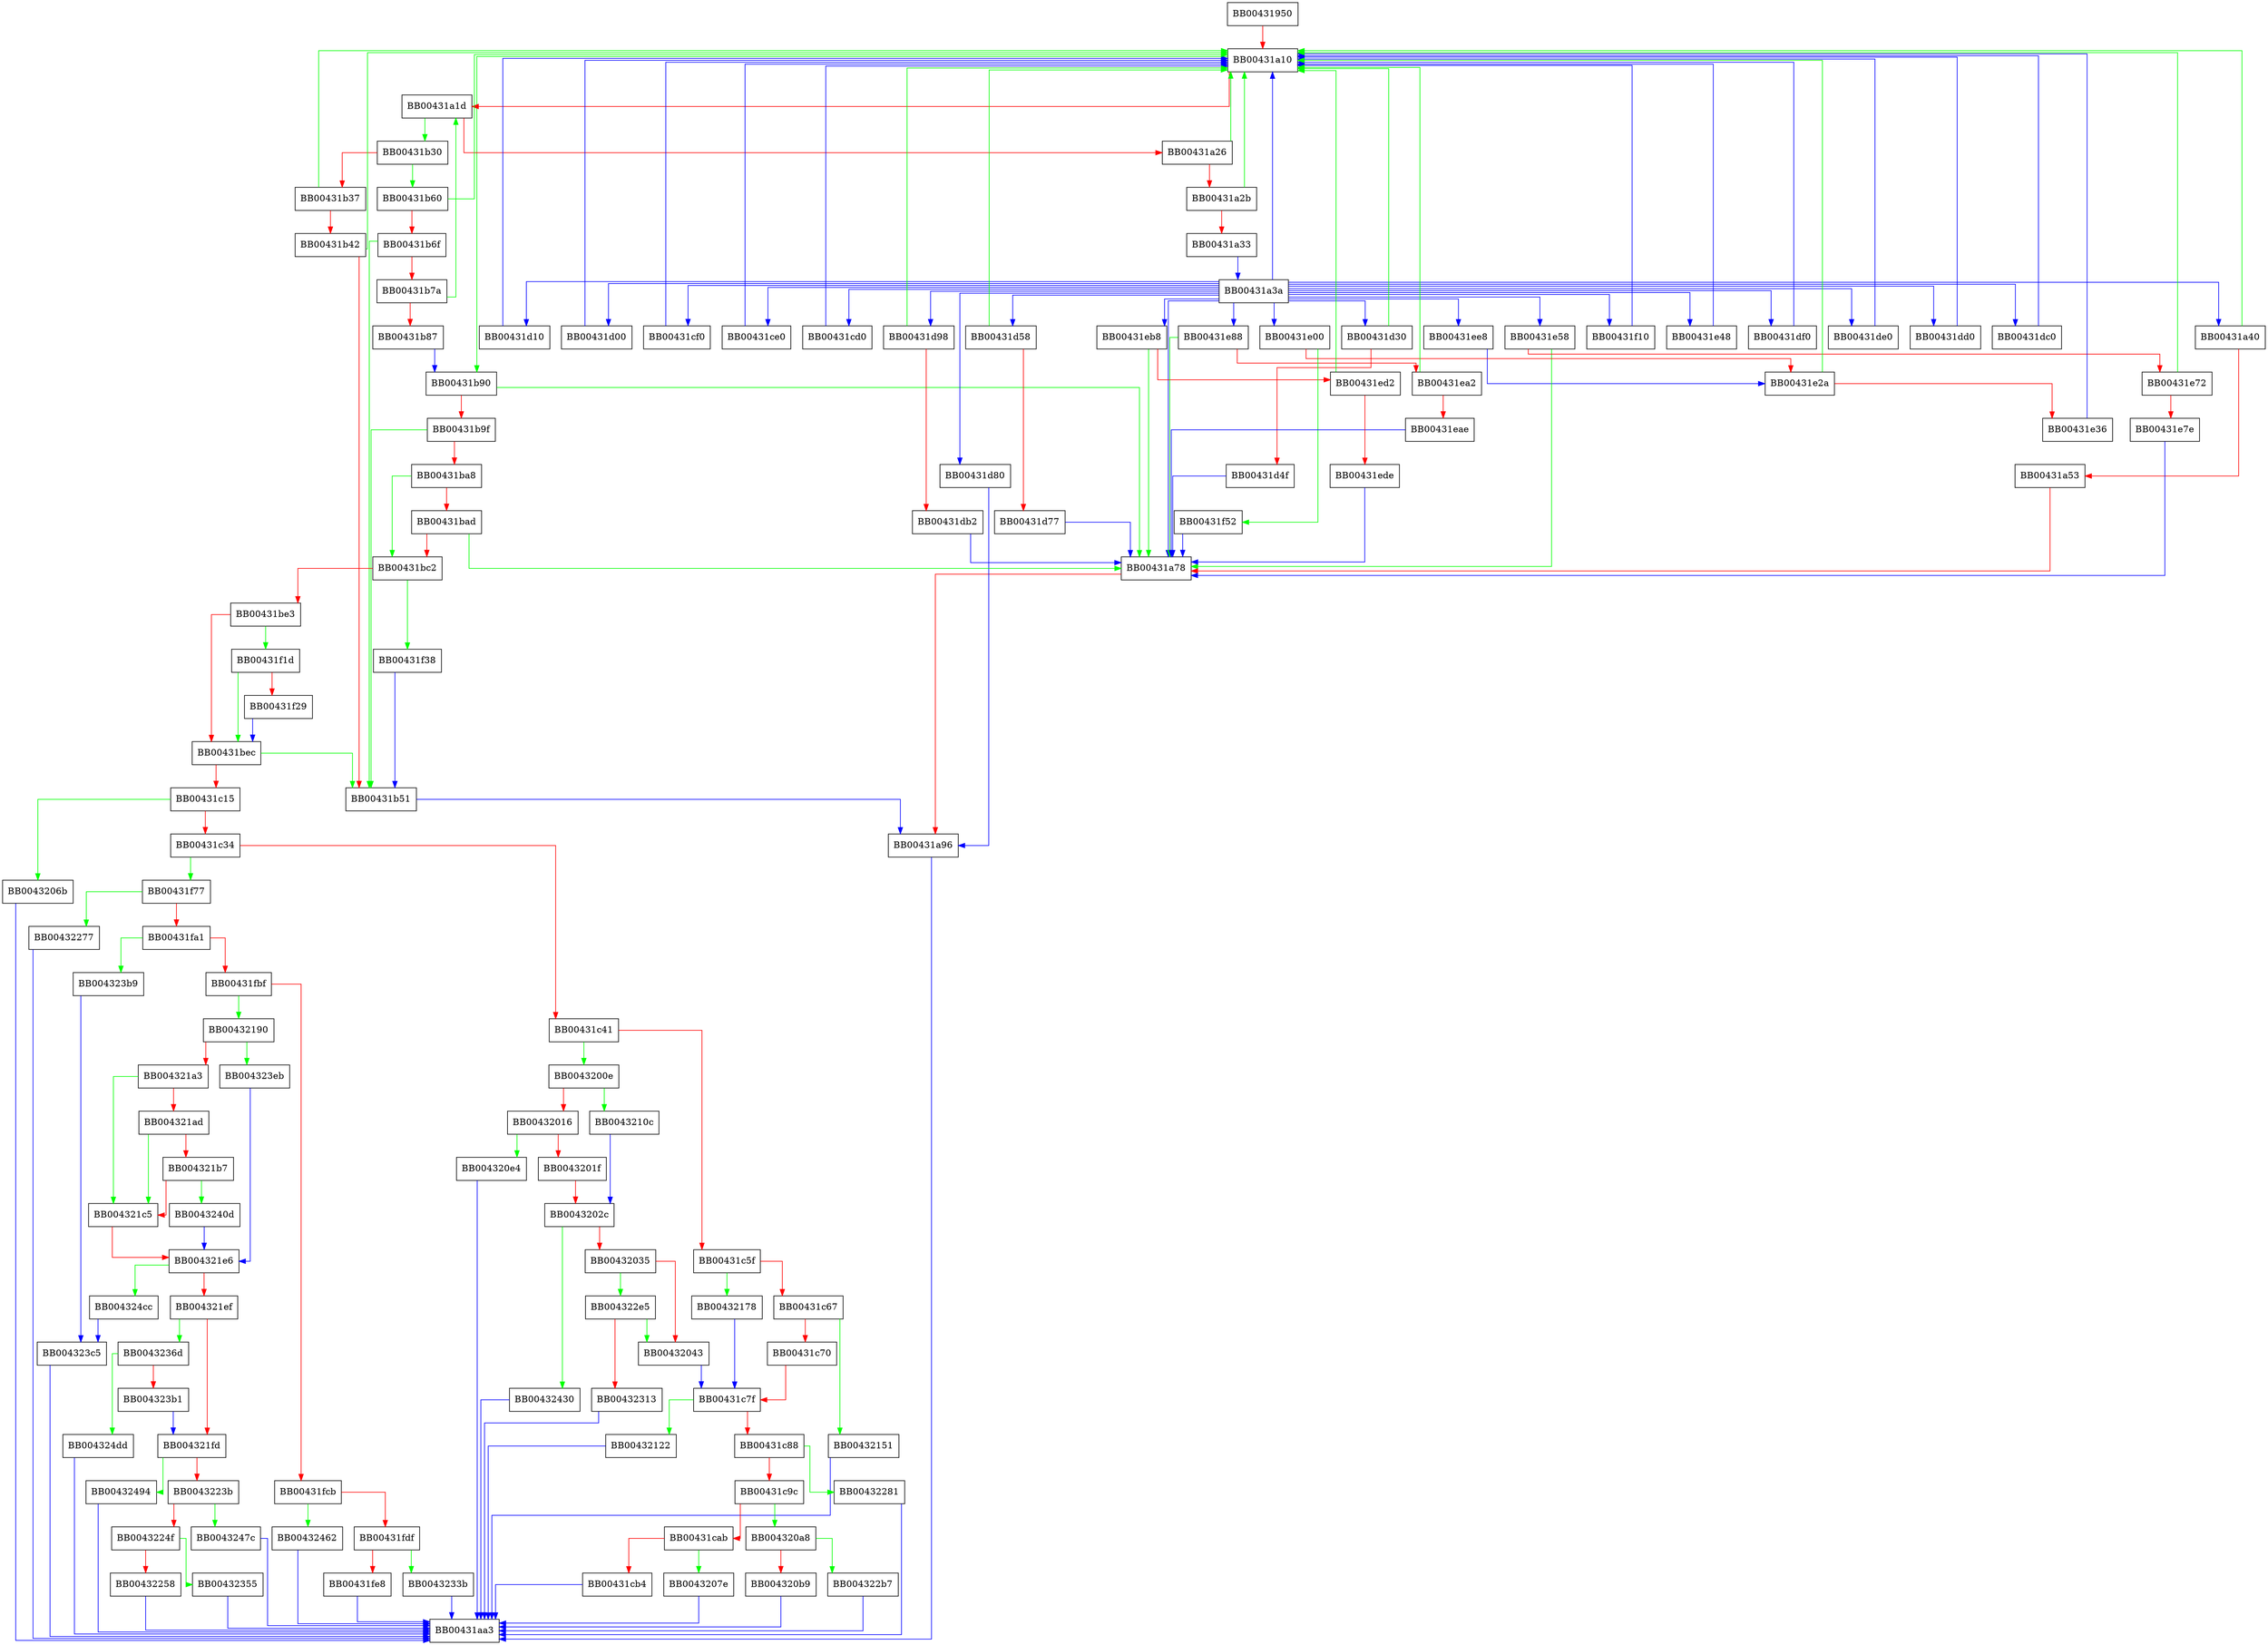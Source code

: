 digraph pkcs8_main {
  node [shape="box"];
  graph [splines=ortho];
  BB00431950 -> BB00431a10 [color="red"];
  BB00431a10 -> BB00431b90 [color="green"];
  BB00431a10 -> BB00431a1d [color="red"];
  BB00431a1d -> BB00431b30 [color="green"];
  BB00431a1d -> BB00431a26 [color="red"];
  BB00431a26 -> BB00431a10 [color="green"];
  BB00431a26 -> BB00431a2b [color="red"];
  BB00431a2b -> BB00431a10 [color="green"];
  BB00431a2b -> BB00431a33 [color="red"];
  BB00431a33 -> BB00431a3a [color="blue"];
  BB00431a3a -> BB00431a78 [color="blue"];
  BB00431a3a -> BB00431a10 [color="blue"];
  BB00431a3a -> BB00431d80 [color="blue"];
  BB00431a3a -> BB00431d58 [color="blue"];
  BB00431a3a -> BB00431d30 [color="blue"];
  BB00431a3a -> BB00431d10 [color="blue"];
  BB00431a3a -> BB00431d00 [color="blue"];
  BB00431a3a -> BB00431cf0 [color="blue"];
  BB00431a3a -> BB00431ce0 [color="blue"];
  BB00431a3a -> BB00431cd0 [color="blue"];
  BB00431a3a -> BB00431f10 [color="blue"];
  BB00431a3a -> BB00431ee8 [color="blue"];
  BB00431a3a -> BB00431eb8 [color="blue"];
  BB00431a3a -> BB00431e88 [color="blue"];
  BB00431a3a -> BB00431e58 [color="blue"];
  BB00431a3a -> BB00431e48 [color="blue"];
  BB00431a3a -> BB00431a40 [color="blue"];
  BB00431a3a -> BB00431e00 [color="blue"];
  BB00431a3a -> BB00431df0 [color="blue"];
  BB00431a3a -> BB00431de0 [color="blue"];
  BB00431a3a -> BB00431dd0 [color="blue"];
  BB00431a3a -> BB00431dc0 [color="blue"];
  BB00431a3a -> BB00431d98 [color="blue"];
  BB00431a40 -> BB00431a10 [color="green"];
  BB00431a40 -> BB00431a53 [color="red"];
  BB00431a53 -> BB00431a78 [color="red"];
  BB00431a78 -> BB00431a96 [color="red"];
  BB00431a96 -> BB00431aa3 [color="blue"];
  BB00431b30 -> BB00431b60 [color="green"];
  BB00431b30 -> BB00431b37 [color="red"];
  BB00431b37 -> BB00431a10 [color="green"];
  BB00431b37 -> BB00431b42 [color="red"];
  BB00431b42 -> BB00431a10 [color="green"];
  BB00431b42 -> BB00431b51 [color="red"];
  BB00431b51 -> BB00431a96 [color="blue"];
  BB00431b60 -> BB00431a10 [color="green"];
  BB00431b60 -> BB00431b6f [color="red"];
  BB00431b6f -> BB00431b51 [color="green"];
  BB00431b6f -> BB00431b7a [color="red"];
  BB00431b7a -> BB00431a1d [color="green"];
  BB00431b7a -> BB00431b87 [color="red"];
  BB00431b87 -> BB00431b90 [color="blue"];
  BB00431b90 -> BB00431a78 [color="green"];
  BB00431b90 -> BB00431b9f [color="red"];
  BB00431b9f -> BB00431b51 [color="green"];
  BB00431b9f -> BB00431ba8 [color="red"];
  BB00431ba8 -> BB00431bc2 [color="green"];
  BB00431ba8 -> BB00431bad [color="red"];
  BB00431bad -> BB00431a78 [color="green"];
  BB00431bad -> BB00431bc2 [color="red"];
  BB00431bc2 -> BB00431f38 [color="green"];
  BB00431bc2 -> BB00431be3 [color="red"];
  BB00431be3 -> BB00431f1d [color="green"];
  BB00431be3 -> BB00431bec [color="red"];
  BB00431bec -> BB00431b51 [color="green"];
  BB00431bec -> BB00431c15 [color="red"];
  BB00431c15 -> BB0043206b [color="green"];
  BB00431c15 -> BB00431c34 [color="red"];
  BB00431c34 -> BB00431f77 [color="green"];
  BB00431c34 -> BB00431c41 [color="red"];
  BB00431c41 -> BB0043200e [color="green"];
  BB00431c41 -> BB00431c5f [color="red"];
  BB00431c5f -> BB00432178 [color="green"];
  BB00431c5f -> BB00431c67 [color="red"];
  BB00431c67 -> BB00432151 [color="green"];
  BB00431c67 -> BB00431c70 [color="red"];
  BB00431c70 -> BB00431c7f [color="red"];
  BB00431c7f -> BB00432122 [color="green"];
  BB00431c7f -> BB00431c88 [color="red"];
  BB00431c88 -> BB00432281 [color="green"];
  BB00431c88 -> BB00431c9c [color="red"];
  BB00431c9c -> BB004320a8 [color="green"];
  BB00431c9c -> BB00431cab [color="red"];
  BB00431cab -> BB0043207e [color="green"];
  BB00431cab -> BB00431cb4 [color="red"];
  BB00431cb4 -> BB00431aa3 [color="blue"];
  BB00431cd0 -> BB00431a10 [color="blue"];
  BB00431ce0 -> BB00431a10 [color="blue"];
  BB00431cf0 -> BB00431a10 [color="blue"];
  BB00431d00 -> BB00431a10 [color="blue"];
  BB00431d10 -> BB00431a10 [color="blue"];
  BB00431d30 -> BB00431a10 [color="green"];
  BB00431d30 -> BB00431d4f [color="red"];
  BB00431d4f -> BB00431a78 [color="blue"];
  BB00431d58 -> BB00431a10 [color="green"];
  BB00431d58 -> BB00431d77 [color="red"];
  BB00431d77 -> BB00431a78 [color="blue"];
  BB00431d80 -> BB00431a96 [color="blue"];
  BB00431d98 -> BB00431a10 [color="green"];
  BB00431d98 -> BB00431db2 [color="red"];
  BB00431db2 -> BB00431a78 [color="blue"];
  BB00431dc0 -> BB00431a10 [color="blue"];
  BB00431dd0 -> BB00431a10 [color="blue"];
  BB00431de0 -> BB00431a10 [color="blue"];
  BB00431df0 -> BB00431a10 [color="blue"];
  BB00431e00 -> BB00431f52 [color="green"];
  BB00431e00 -> BB00431e2a [color="red"];
  BB00431e2a -> BB00431a10 [color="green"];
  BB00431e2a -> BB00431e36 [color="red"];
  BB00431e36 -> BB00431a10 [color="blue"];
  BB00431e48 -> BB00431a10 [color="blue"];
  BB00431e58 -> BB00431a78 [color="green"];
  BB00431e58 -> BB00431e72 [color="red"];
  BB00431e72 -> BB00431a10 [color="green"];
  BB00431e72 -> BB00431e7e [color="red"];
  BB00431e7e -> BB00431a78 [color="blue"];
  BB00431e88 -> BB00431a78 [color="green"];
  BB00431e88 -> BB00431ea2 [color="red"];
  BB00431ea2 -> BB00431a10 [color="green"];
  BB00431ea2 -> BB00431eae [color="red"];
  BB00431eae -> BB00431a78 [color="blue"];
  BB00431eb8 -> BB00431a78 [color="green"];
  BB00431eb8 -> BB00431ed2 [color="red"];
  BB00431ed2 -> BB00431a10 [color="green"];
  BB00431ed2 -> BB00431ede [color="red"];
  BB00431ede -> BB00431a78 [color="blue"];
  BB00431ee8 -> BB00431e2a [color="blue"];
  BB00431f10 -> BB00431a10 [color="blue"];
  BB00431f1d -> BB00431bec [color="green"];
  BB00431f1d -> BB00431f29 [color="red"];
  BB00431f29 -> BB00431bec [color="blue"];
  BB00431f38 -> BB00431b51 [color="blue"];
  BB00431f52 -> BB00431a78 [color="blue"];
  BB00431f77 -> BB00432277 [color="green"];
  BB00431f77 -> BB00431fa1 [color="red"];
  BB00431fa1 -> BB004323b9 [color="green"];
  BB00431fa1 -> BB00431fbf [color="red"];
  BB00431fbf -> BB00432190 [color="green"];
  BB00431fbf -> BB00431fcb [color="red"];
  BB00431fcb -> BB00432462 [color="green"];
  BB00431fcb -> BB00431fdf [color="red"];
  BB00431fdf -> BB0043233b [color="green"];
  BB00431fdf -> BB00431fe8 [color="red"];
  BB00431fe8 -> BB00431aa3 [color="blue"];
  BB0043200e -> BB0043210c [color="green"];
  BB0043200e -> BB00432016 [color="red"];
  BB00432016 -> BB004320e4 [color="green"];
  BB00432016 -> BB0043201f [color="red"];
  BB0043201f -> BB0043202c [color="red"];
  BB0043202c -> BB00432430 [color="green"];
  BB0043202c -> BB00432035 [color="red"];
  BB00432035 -> BB004322e5 [color="green"];
  BB00432035 -> BB00432043 [color="red"];
  BB00432043 -> BB00431c7f [color="blue"];
  BB0043206b -> BB00431aa3 [color="blue"];
  BB0043207e -> BB00431aa3 [color="blue"];
  BB004320a8 -> BB004322b7 [color="green"];
  BB004320a8 -> BB004320b9 [color="red"];
  BB004320b9 -> BB00431aa3 [color="blue"];
  BB004320e4 -> BB00431aa3 [color="blue"];
  BB0043210c -> BB0043202c [color="blue"];
  BB00432122 -> BB00431aa3 [color="blue"];
  BB00432151 -> BB00431aa3 [color="blue"];
  BB00432178 -> BB00431c7f [color="blue"];
  BB00432190 -> BB004323eb [color="green"];
  BB00432190 -> BB004321a3 [color="red"];
  BB004321a3 -> BB004321c5 [color="green"];
  BB004321a3 -> BB004321ad [color="red"];
  BB004321ad -> BB004321c5 [color="green"];
  BB004321ad -> BB004321b7 [color="red"];
  BB004321b7 -> BB0043240d [color="green"];
  BB004321b7 -> BB004321c5 [color="red"];
  BB004321c5 -> BB004321e6 [color="red"];
  BB004321e6 -> BB004324cc [color="green"];
  BB004321e6 -> BB004321ef [color="red"];
  BB004321ef -> BB0043236d [color="green"];
  BB004321ef -> BB004321fd [color="red"];
  BB004321fd -> BB00432494 [color="green"];
  BB004321fd -> BB0043223b [color="red"];
  BB0043223b -> BB0043247c [color="green"];
  BB0043223b -> BB0043224f [color="red"];
  BB0043224f -> BB00432355 [color="green"];
  BB0043224f -> BB00432258 [color="red"];
  BB00432258 -> BB00431aa3 [color="blue"];
  BB00432277 -> BB00431aa3 [color="blue"];
  BB00432281 -> BB00431aa3 [color="blue"];
  BB004322b7 -> BB00431aa3 [color="blue"];
  BB004322e5 -> BB00432043 [color="green"];
  BB004322e5 -> BB00432313 [color="red"];
  BB00432313 -> BB00431aa3 [color="blue"];
  BB0043233b -> BB00431aa3 [color="blue"];
  BB00432355 -> BB00431aa3 [color="blue"];
  BB0043236d -> BB004324dd [color="green"];
  BB0043236d -> BB004323b1 [color="red"];
  BB004323b1 -> BB004321fd [color="blue"];
  BB004323b9 -> BB004323c5 [color="blue"];
  BB004323c5 -> BB00431aa3 [color="blue"];
  BB004323eb -> BB004321e6 [color="blue"];
  BB0043240d -> BB004321e6 [color="blue"];
  BB00432430 -> BB00431aa3 [color="blue"];
  BB00432462 -> BB00431aa3 [color="blue"];
  BB0043247c -> BB00431aa3 [color="blue"];
  BB00432494 -> BB00431aa3 [color="blue"];
  BB004324cc -> BB004323c5 [color="blue"];
  BB004324dd -> BB00431aa3 [color="blue"];
}